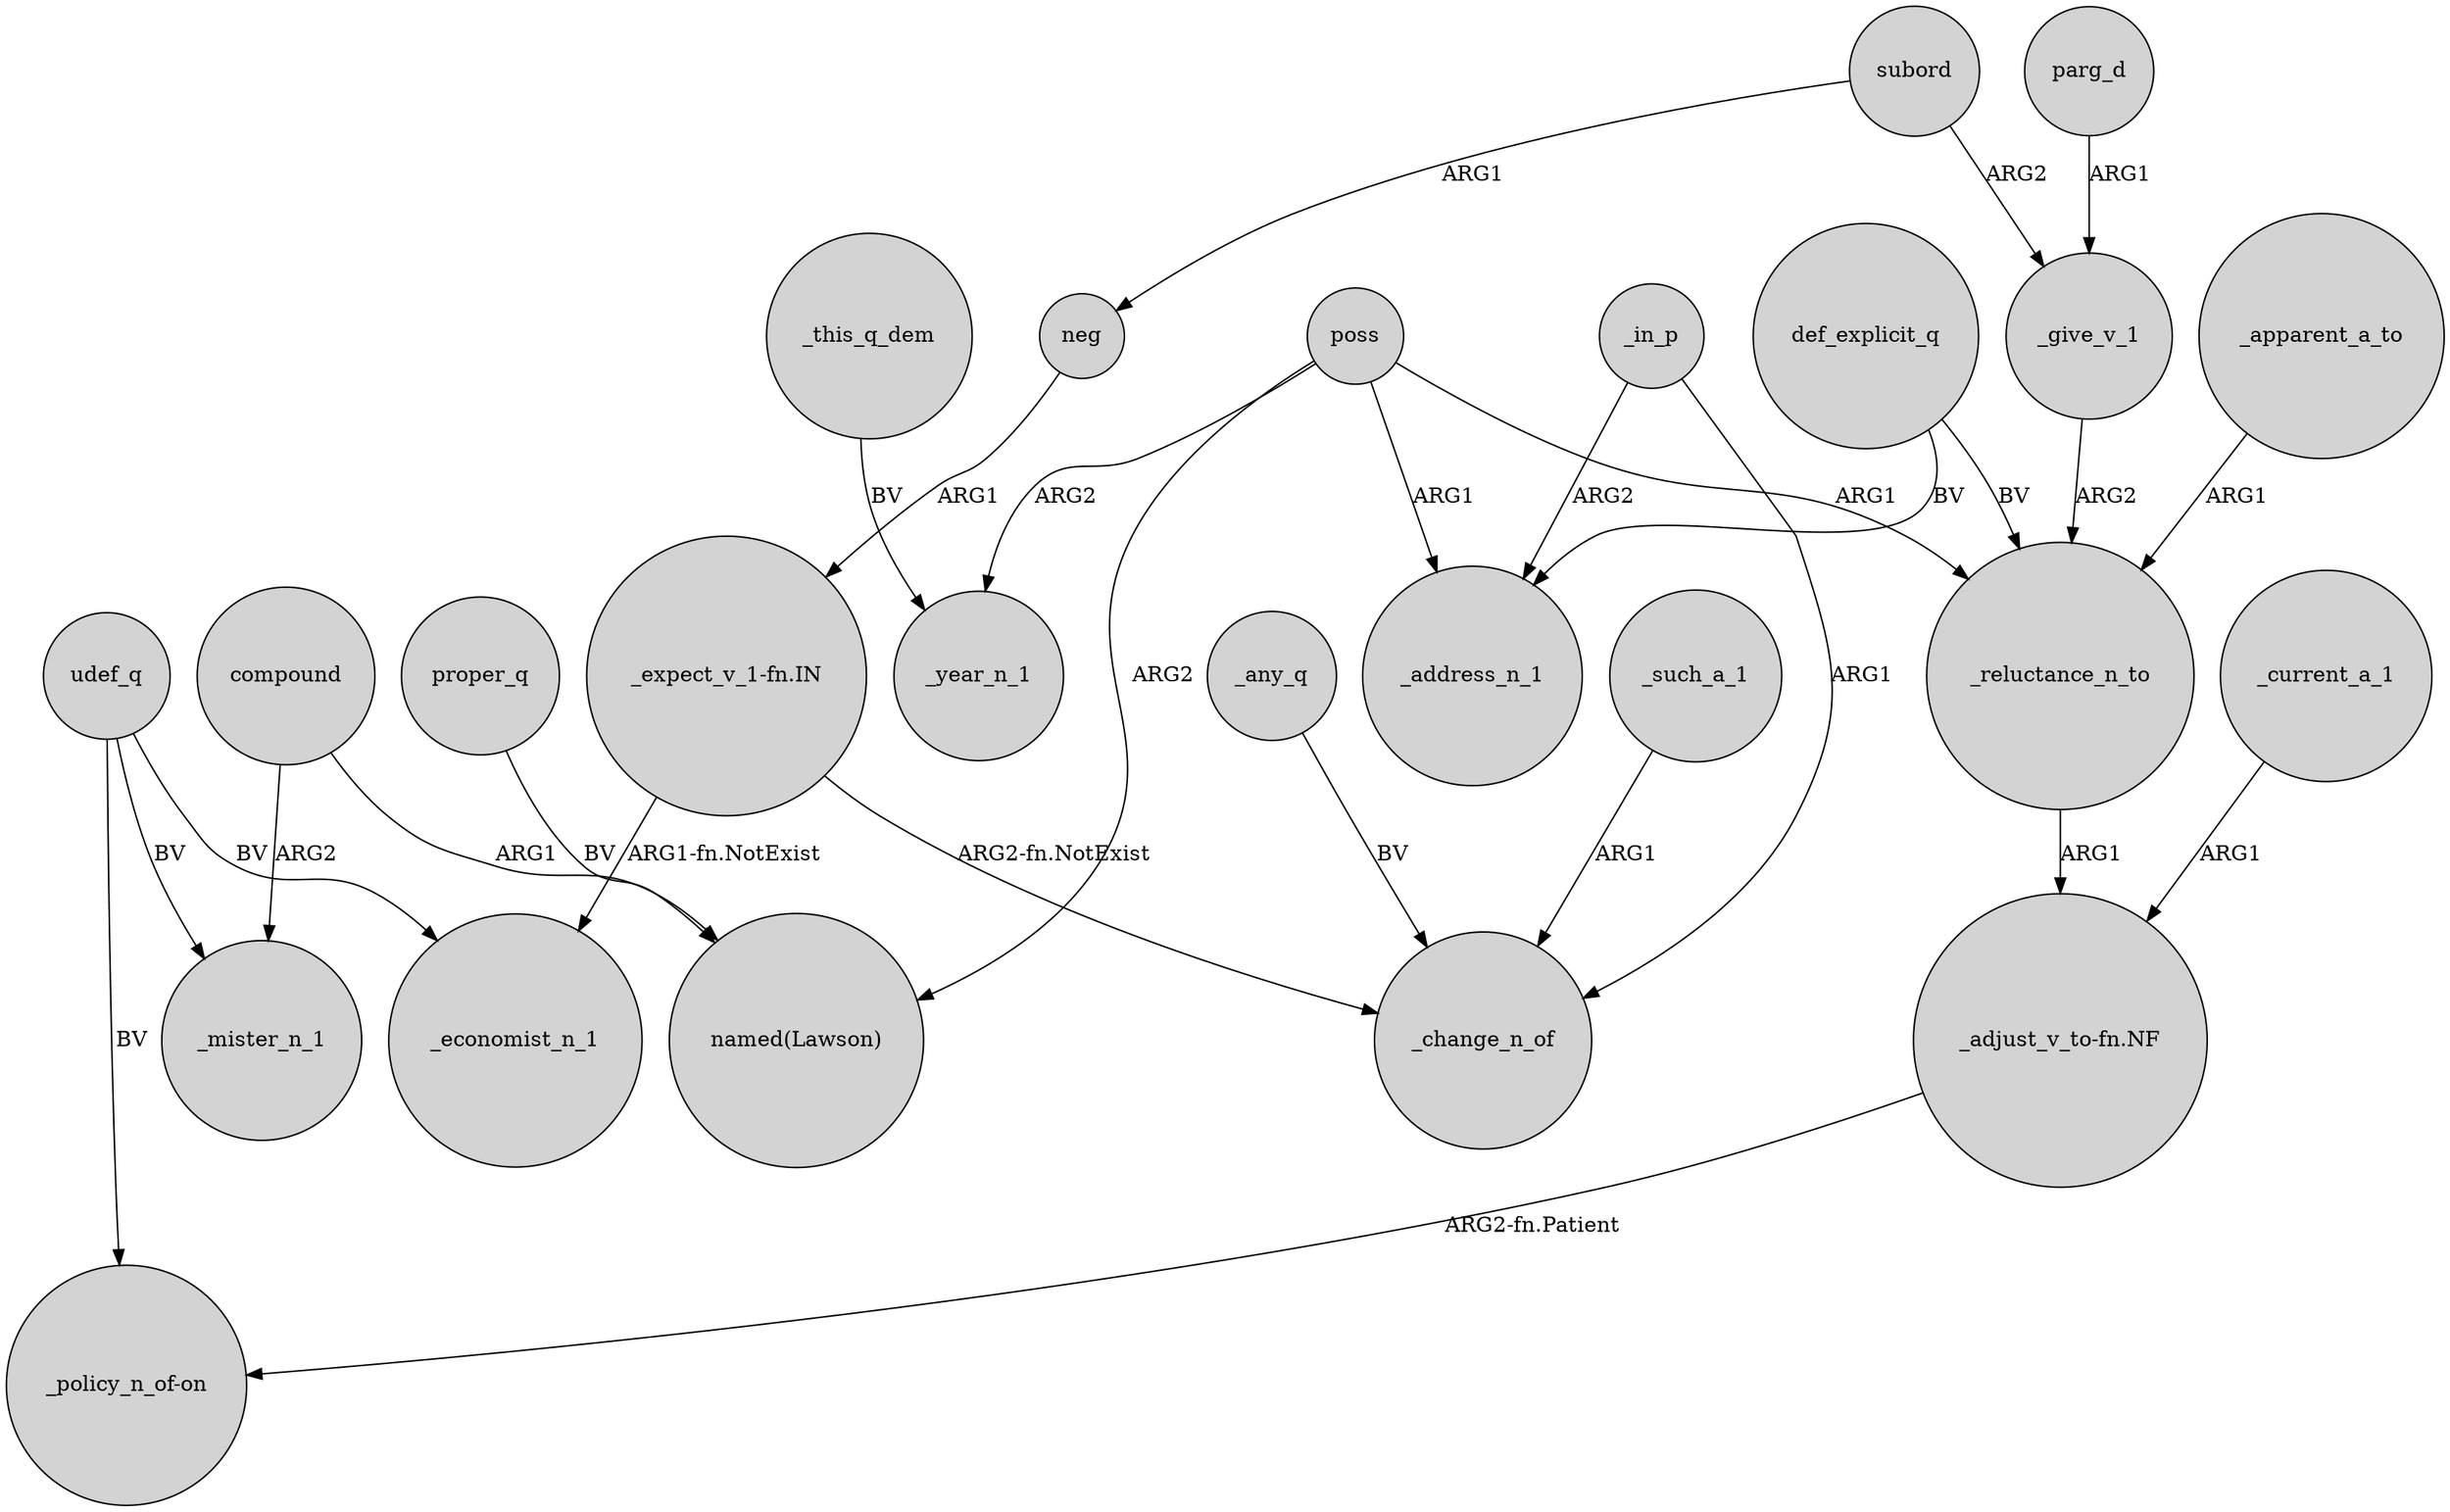 digraph {
	node [shape=circle style=filled]
	poss -> _address_n_1 [label=ARG1]
	_any_q -> _change_n_of [label=BV]
	poss -> _reluctance_n_to [label=ARG1]
	"_expect_v_1-fn.IN" -> _change_n_of [label="ARG2-fn.NotExist"]
	parg_d -> _give_v_1 [label=ARG1]
	poss -> "named(Lawson)" [label=ARG2]
	compound -> _mister_n_1 [label=ARG2]
	_such_a_1 -> _change_n_of [label=ARG1]
	_give_v_1 -> _reluctance_n_to [label=ARG2]
	udef_q -> _mister_n_1 [label=BV]
	_current_a_1 -> "_adjust_v_to-fn.NF" [label=ARG1]
	"_adjust_v_to-fn.NF" -> "_policy_n_of-on" [label="ARG2-fn.Patient"]
	udef_q -> _economist_n_1 [label=BV]
	_apparent_a_to -> _reluctance_n_to [label=ARG1]
	def_explicit_q -> _address_n_1 [label=BV]
	udef_q -> "_policy_n_of-on" [label=BV]
	subord -> neg [label=ARG1]
	_in_p -> _change_n_of [label=ARG1]
	poss -> _year_n_1 [label=ARG2]
	def_explicit_q -> _reluctance_n_to [label=BV]
	compound -> "named(Lawson)" [label=ARG1]
	_in_p -> _address_n_1 [label=ARG2]
	proper_q -> "named(Lawson)" [label=BV]
	_reluctance_n_to -> "_adjust_v_to-fn.NF" [label=ARG1]
	subord -> _give_v_1 [label=ARG2]
	"_expect_v_1-fn.IN" -> _economist_n_1 [label="ARG1-fn.NotExist"]
	neg -> "_expect_v_1-fn.IN" [label=ARG1]
	_this_q_dem -> _year_n_1 [label=BV]
}
